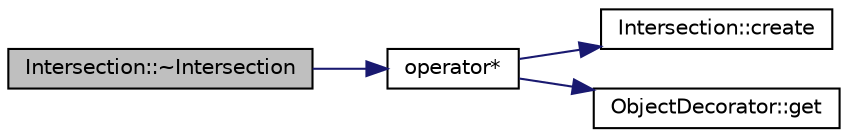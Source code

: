 digraph "Intersection::~Intersection"
{
  edge [fontname="Helvetica",fontsize="10",labelfontname="Helvetica",labelfontsize="10"];
  node [fontname="Helvetica",fontsize="10",shape=record];
  rankdir="LR";
  Node2 [label="Intersection::~Intersection",height=0.2,width=0.4,color="black", fillcolor="grey75", style="filled", fontcolor="black"];
  Node2 -> Node3 [color="midnightblue",fontsize="10",style="solid",fontname="Helvetica"];
  Node3 [label="operator*",height=0.2,width=0.4,color="black", fillcolor="white", style="filled",URL="$Intersection_8h.html#a4f578b1f8c4afffc8d69847df4ac2e03"];
  Node3 -> Node4 [color="midnightblue",fontsize="10",style="solid",fontname="Helvetica"];
  Node4 [label="Intersection::create",height=0.2,width=0.4,color="black", fillcolor="white", style="filled",URL="$classIntersection.html#ad65ec18ddeffc16583fc8c4798e232d1",tooltip="Static factory method. "];
  Node3 -> Node5 [color="midnightblue",fontsize="10",style="solid",fontname="Helvetica"];
  Node5 [label="ObjectDecorator::get",height=0.2,width=0.4,color="black", fillcolor="white", style="filled",URL="$classObjectDecorator.html#aff1b42075a10ee6b0cca6abaa3423bcd",tooltip="Get the internally hold pointer. Const version. "];
}
